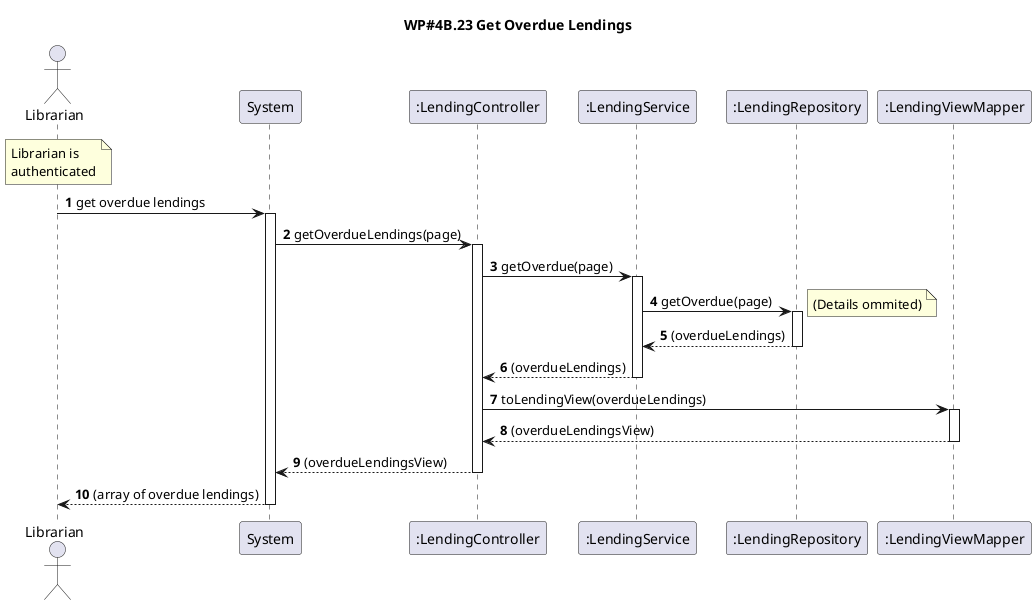 @startuml
'https://plantuml.com/sequence-diagram
autoactivate on
autonumber

title WP#4B.23 Get Overdue Lendings

actor "Librarian" as Librarian
participant "System" as System
participant ":LendingController" as Ctrl
participant ":LendingService" as Service
participant ":LendingRepository" as LendingRepo
participant ":LendingViewMapper" as Mapper


note over Librarian : Librarian is\nauthenticated

Librarian -> System: get overdue lendings

System -> Ctrl: getOverdueLendings(page)
Ctrl -> Service: getOverdue(page)
Service -> LendingRepo: getOverdue(page)
note right
    (Details ommited)
end note
LendingRepo --> Service: (overdueLendings)
Service --> Ctrl: (overdueLendings)
Ctrl -> Mapper: toLendingView(overdueLendings)
Mapper --> Ctrl: (overdueLendingsView)
Ctrl --> System: (overdueLendingsView)
System --> Librarian: (array of overdue lendings)


@enduml
